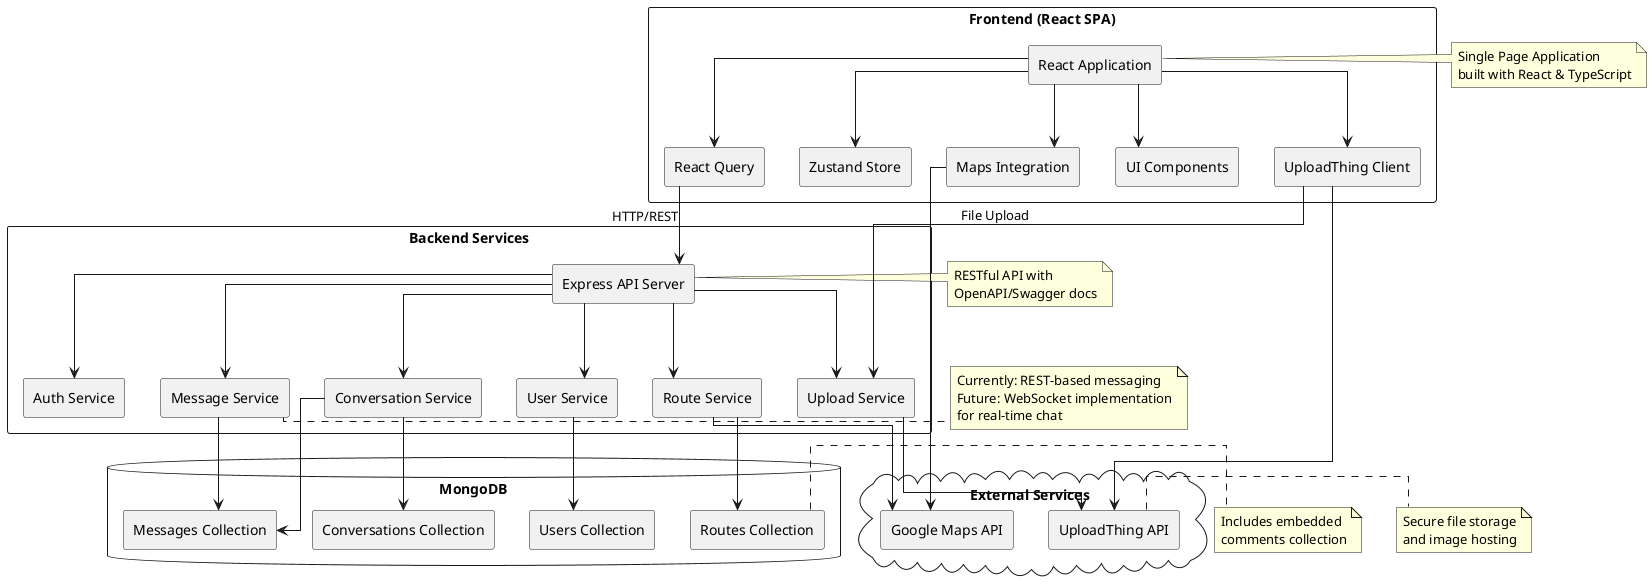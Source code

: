 @startuml TripTrack-System-Architecture

!define RECTANGLE class

' Style configurations
skinparam componentStyle rectangle
skinparam linetype ortho
skinparam packageStyle rectangle

package "Frontend (React SPA)" {
  [React Application] as frontend
  [React Query] as reactQuery
  [Zustand Store] as zustand
  [Maps Integration] as maps
  [UI Components] as ui
  [UploadThing Client] as uploadClient
}

package "Backend Services" {
  [Express API Server] as api
  [Auth Service] as auth
  [Route Service] as routeService
  [User Service] as userService
  [Message Service] as messageService
  [Conversation Service] as conversationService
  [Upload Service] as uploadService
}

database "MongoDB" {
  [Users Collection] as userDB
  [Routes Collection] as routeDB
  [Messages Collection] as messageDB
  [Conversations Collection] as convoDB
}

cloud "External Services" {
  [Google Maps API] as googleMaps
  [UploadThing API] as uploadThing
}

' Frontend internal connections
frontend --> reactQuery
frontend --> zustand
frontend --> maps
frontend --> ui
frontend --> uploadClient

' Frontend to Backend connections
reactQuery --> api : HTTP/REST
uploadClient --> uploadService : File Upload

' Backend service connections
api --> auth
api --> routeService
api --> userService
api --> messageService
api --> conversationService
api --> uploadService

' Database connections
userService --> userDB
routeService --> routeDB
messageService --> messageDB
conversationService --> convoDB
conversationService --> messageDB

' External service connections
maps --> googleMaps
routeService --> googleMaps
uploadService --> uploadThing
uploadClient --> uploadThing

' Add notes
note right of frontend
  Single Page Application
  built with React & TypeScript
end note

note right of api
  RESTful API with
  OpenAPI/Swagger docs
end note

note right of messageService
  Currently: REST-based messaging
  Future: WebSocket implementation
  for real-time chat
end note

note right of routeDB
  Includes embedded
  comments collection
end note

note right of uploadThing
  Secure file storage
  and image hosting
end note

@enduml 